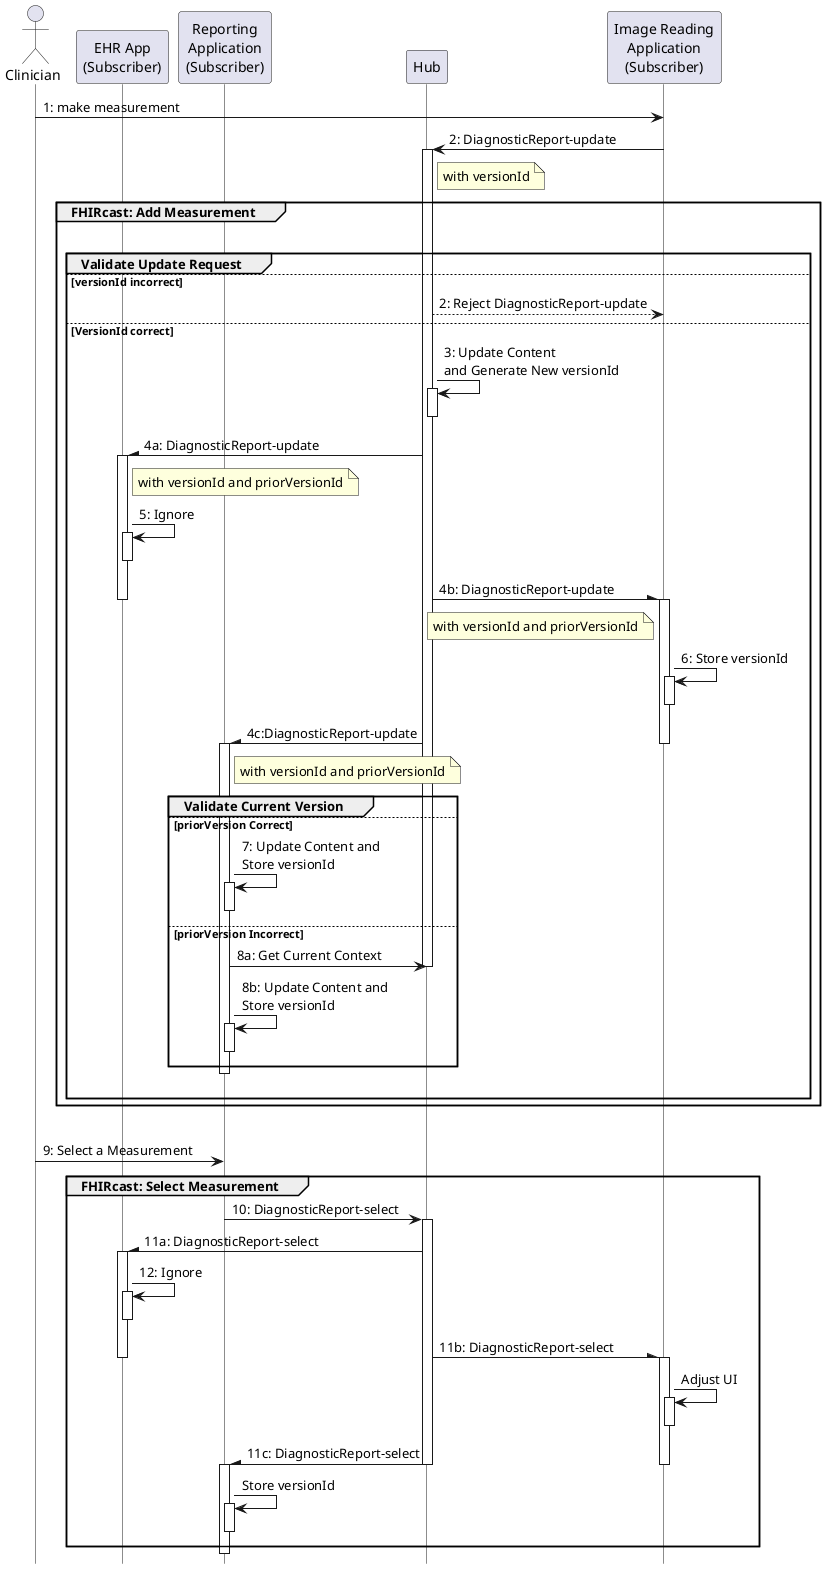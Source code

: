 @startuml
skinparam shadowing false
skinparam lifelineStrategy nosolid
hide footbox

actor Clinician
participant "EHR App\n(Subscriber)" as EHR
participant "Reporting\nApplication\n(Subscriber)" as RepApp
participant Hub
participant "Image Reading\nApplication\n(Subscriber)" as App1

Clinician -> App1: 1: make measurement
App1 -> Hub++: 2: DiagnosticReport-update
note right Hub: with versionId

group FHIRcast: Add Measurement
|||
group Validate Update Request
else versionId incorrect
Hub --> App1:2: Reject DiagnosticReport-update
else VersionId correct
Hub -> Hub++--: 3: Update Content \nand Generate New versionId
Hub -\ EHR: 4a: DiagnosticReport-update
activate EHR
note right EHR: with versionId and priorVersionId
EHR -> EHR++--: 5: Ignore
Hub -\ App1: 4b: DiagnosticReport-update
deactivate EHR
note left App1: with versionId and priorVersionId
activate App1
App1 -> App1++--: 6: Store versionId
Hub -\ RepApp: 4c:DiagnosticReport-update
deactivate App1
note right RepApp: with versionId and priorVersionId
activate RepApp
group Validate Current Version
else priorVersion Correct
RepApp -> RepApp++--: 7: Update Content and\nStore versionId
else priorVersion Incorrect
RepApp -> Hub: 8a: Get Current Context
deactivate Hub
RepApp -> RepApp++--: 8b: Update Content and\nStore versionId
end
deactivate RepApp
|||
end
end
|||
Clinician -> RepApp: 9: Select a Measurement
group FHIRcast: Select Measurement
RepApp -> Hub: 10: DiagnosticReport-select
activate Hub
Hub -\ EHR: 11a: DiagnosticReport-select
activate EHR
EHR -> EHR++--: 12: Ignore
Hub -\ App1: 11b: DiagnosticReport-select
deactivate EHR
activate App1
App1 -> App1++--: Adjust UI
Hub -\ RepApp: 11c: DiagnosticReport-select
deactivate App1
activate RepApp
deactivate Hub
RepApp -> RepApp++--: Store versionId
end
deactivate RepApp
@enduml